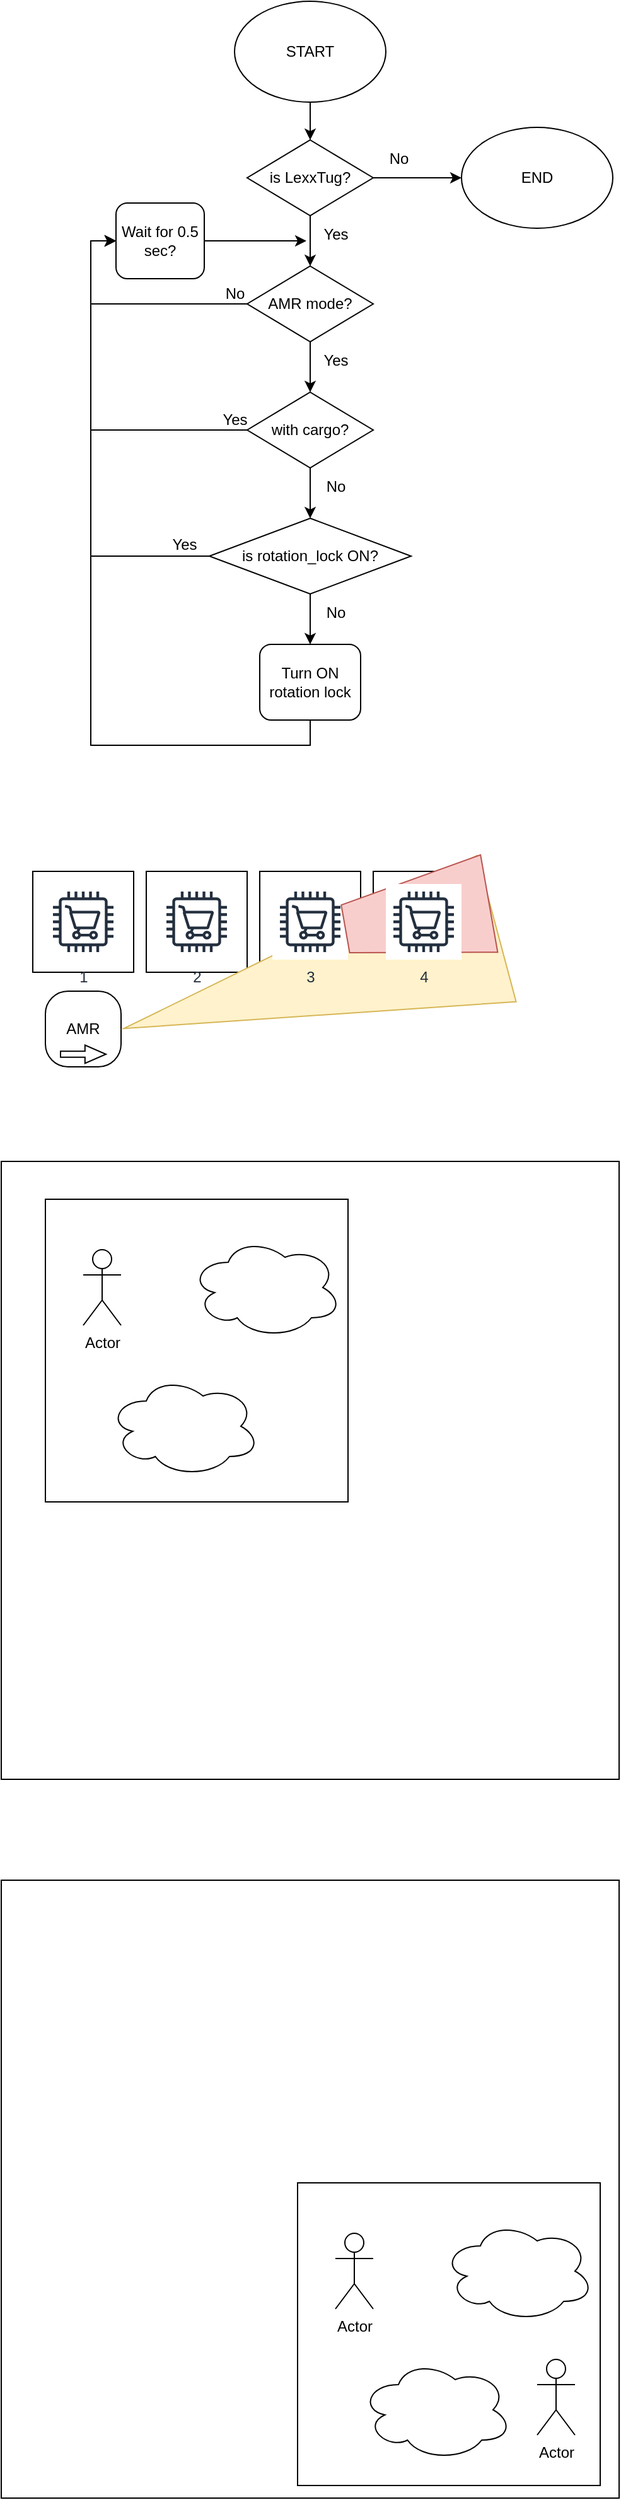 <mxfile version="24.5.2" type="github">
  <diagram name="Page-1" id="g0RmpGVzYt457HzAfOx5">
    <mxGraphModel dx="1364" dy="1979" grid="1" gridSize="10" guides="1" tooltips="1" connect="1" arrows="1" fold="1" page="1" pageScale="1" pageWidth="850" pageHeight="1100" math="0" shadow="0">
      <root>
        <mxCell id="0" />
        <mxCell id="1" parent="0" />
        <mxCell id="euXb0Mr9QbedLUkx5ALl-7" style="edgeStyle=orthogonalEdgeStyle;rounded=0;orthogonalLoop=1;jettySize=auto;html=1;exitX=0.5;exitY=1;exitDx=0;exitDy=0;entryX=0.5;entryY=0;entryDx=0;entryDy=0;" parent="1" source="euXb0Mr9QbedLUkx5ALl-2" target="euXb0Mr9QbedLUkx5ALl-3" edge="1">
          <mxGeometry relative="1" as="geometry" />
        </mxCell>
        <mxCell id="euXb0Mr9QbedLUkx5ALl-22" style="edgeStyle=orthogonalEdgeStyle;rounded=0;orthogonalLoop=1;jettySize=auto;html=1;exitX=1;exitY=0.5;exitDx=0;exitDy=0;" parent="1" source="euXb0Mr9QbedLUkx5ALl-2" target="euXb0Mr9QbedLUkx5ALl-21" edge="1">
          <mxGeometry relative="1" as="geometry" />
        </mxCell>
        <mxCell id="euXb0Mr9QbedLUkx5ALl-2" value="is LexxTug?" style="rhombus;whiteSpace=wrap;html=1;" parent="1" vertex="1">
          <mxGeometry x="350" y="100" width="100" height="60" as="geometry" />
        </mxCell>
        <mxCell id="euXb0Mr9QbedLUkx5ALl-8" style="edgeStyle=orthogonalEdgeStyle;rounded=0;orthogonalLoop=1;jettySize=auto;html=1;exitX=0.5;exitY=1;exitDx=0;exitDy=0;entryX=0.5;entryY=0;entryDx=0;entryDy=0;" parent="1" source="euXb0Mr9QbedLUkx5ALl-3" target="euXb0Mr9QbedLUkx5ALl-4" edge="1">
          <mxGeometry relative="1" as="geometry" />
        </mxCell>
        <mxCell id="euXb0Mr9QbedLUkx5ALl-26" style="edgeStyle=orthogonalEdgeStyle;rounded=0;orthogonalLoop=1;jettySize=auto;html=1;exitX=0;exitY=0.5;exitDx=0;exitDy=0;entryX=0;entryY=0.5;entryDx=0;entryDy=0;" parent="1" source="euXb0Mr9QbedLUkx5ALl-3" target="euXb0Mr9QbedLUkx5ALl-25" edge="1">
          <mxGeometry relative="1" as="geometry" />
        </mxCell>
        <mxCell id="euXb0Mr9QbedLUkx5ALl-3" value="AMR mode?" style="rhombus;whiteSpace=wrap;html=1;" parent="1" vertex="1">
          <mxGeometry x="350" y="200" width="100" height="60" as="geometry" />
        </mxCell>
        <mxCell id="euXb0Mr9QbedLUkx5ALl-9" style="edgeStyle=orthogonalEdgeStyle;rounded=0;orthogonalLoop=1;jettySize=auto;html=1;exitX=0.5;exitY=1;exitDx=0;exitDy=0;entryX=0.5;entryY=0;entryDx=0;entryDy=0;" parent="1" source="euXb0Mr9QbedLUkx5ALl-4" target="euXb0Mr9QbedLUkx5ALl-5" edge="1">
          <mxGeometry relative="1" as="geometry" />
        </mxCell>
        <mxCell id="euXb0Mr9QbedLUkx5ALl-29" style="edgeStyle=orthogonalEdgeStyle;rounded=0;orthogonalLoop=1;jettySize=auto;html=1;exitX=0;exitY=0.5;exitDx=0;exitDy=0;entryX=0;entryY=0.5;entryDx=0;entryDy=0;" parent="1" source="euXb0Mr9QbedLUkx5ALl-4" target="euXb0Mr9QbedLUkx5ALl-25" edge="1">
          <mxGeometry relative="1" as="geometry" />
        </mxCell>
        <mxCell id="euXb0Mr9QbedLUkx5ALl-4" value="with cargo?" style="rhombus;whiteSpace=wrap;html=1;" parent="1" vertex="1">
          <mxGeometry x="350" y="300" width="100" height="60" as="geometry" />
        </mxCell>
        <mxCell id="euXb0Mr9QbedLUkx5ALl-10" style="edgeStyle=orthogonalEdgeStyle;rounded=0;orthogonalLoop=1;jettySize=auto;html=1;exitX=0.5;exitY=1;exitDx=0;exitDy=0;entryX=0.5;entryY=0;entryDx=0;entryDy=0;" parent="1" source="euXb0Mr9QbedLUkx5ALl-5" target="euXb0Mr9QbedLUkx5ALl-6" edge="1">
          <mxGeometry relative="1" as="geometry" />
        </mxCell>
        <mxCell id="euXb0Mr9QbedLUkx5ALl-31" style="edgeStyle=orthogonalEdgeStyle;rounded=0;orthogonalLoop=1;jettySize=auto;html=1;exitX=0;exitY=0.5;exitDx=0;exitDy=0;entryX=0;entryY=0.5;entryDx=0;entryDy=0;" parent="1" source="euXb0Mr9QbedLUkx5ALl-5" target="euXb0Mr9QbedLUkx5ALl-25" edge="1">
          <mxGeometry relative="1" as="geometry" />
        </mxCell>
        <mxCell id="euXb0Mr9QbedLUkx5ALl-5" value="is rotation_lock ON?" style="rhombus;whiteSpace=wrap;html=1;" parent="1" vertex="1">
          <mxGeometry x="320" y="400" width="160" height="60" as="geometry" />
        </mxCell>
        <mxCell id="DzA-xFq_H1hwz9bmD_TL-2" style="edgeStyle=orthogonalEdgeStyle;rounded=0;orthogonalLoop=1;jettySize=auto;html=1;exitX=0.5;exitY=1;exitDx=0;exitDy=0;entryX=0;entryY=0.5;entryDx=0;entryDy=0;" parent="1" source="euXb0Mr9QbedLUkx5ALl-6" target="euXb0Mr9QbedLUkx5ALl-25" edge="1">
          <mxGeometry relative="1" as="geometry" />
        </mxCell>
        <mxCell id="euXb0Mr9QbedLUkx5ALl-6" value="Turn ON rotation lock" style="rounded=1;whiteSpace=wrap;html=1;" parent="1" vertex="1">
          <mxGeometry x="360" y="500" width="80" height="60" as="geometry" />
        </mxCell>
        <mxCell id="euXb0Mr9QbedLUkx5ALl-14" value="Yes" style="text;html=1;align=center;verticalAlign=middle;resizable=0;points=[];autosize=1;strokeColor=none;fillColor=none;" parent="1" vertex="1">
          <mxGeometry x="400" y="160" width="40" height="30" as="geometry" />
        </mxCell>
        <mxCell id="euXb0Mr9QbedLUkx5ALl-15" value="Yes" style="text;html=1;align=center;verticalAlign=middle;resizable=0;points=[];autosize=1;strokeColor=none;fillColor=none;" parent="1" vertex="1">
          <mxGeometry x="400" y="260" width="40" height="30" as="geometry" />
        </mxCell>
        <mxCell id="euXb0Mr9QbedLUkx5ALl-16" value="No" style="text;html=1;align=center;verticalAlign=middle;resizable=0;points=[];autosize=1;strokeColor=none;fillColor=none;" parent="1" vertex="1">
          <mxGeometry x="400" y="360" width="40" height="30" as="geometry" />
        </mxCell>
        <mxCell id="euXb0Mr9QbedLUkx5ALl-17" value="No" style="text;html=1;align=center;verticalAlign=middle;resizable=0;points=[];autosize=1;strokeColor=none;fillColor=none;" parent="1" vertex="1">
          <mxGeometry x="400" y="460" width="40" height="30" as="geometry" />
        </mxCell>
        <mxCell id="euXb0Mr9QbedLUkx5ALl-19" style="edgeStyle=orthogonalEdgeStyle;rounded=0;orthogonalLoop=1;jettySize=auto;html=1;exitX=0.5;exitY=1;exitDx=0;exitDy=0;entryX=0.5;entryY=0;entryDx=0;entryDy=0;" parent="1" source="euXb0Mr9QbedLUkx5ALl-18" target="euXb0Mr9QbedLUkx5ALl-2" edge="1">
          <mxGeometry relative="1" as="geometry" />
        </mxCell>
        <mxCell id="euXb0Mr9QbedLUkx5ALl-18" value="START" style="ellipse;whiteSpace=wrap;html=1;" parent="1" vertex="1">
          <mxGeometry x="340" y="-10" width="120" height="80" as="geometry" />
        </mxCell>
        <mxCell id="euXb0Mr9QbedLUkx5ALl-21" value="END" style="ellipse;whiteSpace=wrap;html=1;" parent="1" vertex="1">
          <mxGeometry x="520" y="90" width="120" height="80" as="geometry" />
        </mxCell>
        <mxCell id="euXb0Mr9QbedLUkx5ALl-23" value="No" style="text;html=1;align=center;verticalAlign=middle;resizable=0;points=[];autosize=1;strokeColor=none;fillColor=none;" parent="1" vertex="1">
          <mxGeometry x="450" y="100" width="40" height="30" as="geometry" />
        </mxCell>
        <mxCell id="euXb0Mr9QbedLUkx5ALl-25" value="Wait for 0.5 sec?" style="rounded=1;whiteSpace=wrap;html=1;" parent="1" vertex="1">
          <mxGeometry x="246" y="150" width="70" height="60" as="geometry" />
        </mxCell>
        <mxCell id="euXb0Mr9QbedLUkx5ALl-27" style="edgeStyle=orthogonalEdgeStyle;rounded=0;orthogonalLoop=1;jettySize=auto;html=1;exitX=1;exitY=0.5;exitDx=0;exitDy=0;entryX=-0.075;entryY=0.667;entryDx=0;entryDy=0;entryPerimeter=0;" parent="1" source="euXb0Mr9QbedLUkx5ALl-25" target="euXb0Mr9QbedLUkx5ALl-14" edge="1">
          <mxGeometry relative="1" as="geometry" />
        </mxCell>
        <mxCell id="euXb0Mr9QbedLUkx5ALl-28" value="No" style="text;html=1;align=center;verticalAlign=middle;resizable=0;points=[];autosize=1;strokeColor=none;fillColor=none;" parent="1" vertex="1">
          <mxGeometry x="320" y="207" width="40" height="30" as="geometry" />
        </mxCell>
        <mxCell id="euXb0Mr9QbedLUkx5ALl-30" value="Yes" style="text;html=1;align=center;verticalAlign=middle;resizable=0;points=[];autosize=1;strokeColor=none;fillColor=none;" parent="1" vertex="1">
          <mxGeometry x="320" y="307" width="40" height="30" as="geometry" />
        </mxCell>
        <mxCell id="tbyUri8a9nl8I9PIPJl9-1" value="AMR" style="whiteSpace=wrap;html=1;aspect=fixed;rounded=1;arcSize=30;" parent="1" vertex="1">
          <mxGeometry x="190" y="775" width="60" height="60" as="geometry" />
        </mxCell>
        <mxCell id="tbyUri8a9nl8I9PIPJl9-2" value="" style="whiteSpace=wrap;html=1;aspect=fixed;" parent="1" vertex="1">
          <mxGeometry x="180" y="680" width="80" height="80" as="geometry" />
        </mxCell>
        <mxCell id="tbyUri8a9nl8I9PIPJl9-3" value="" style="whiteSpace=wrap;html=1;aspect=fixed;" parent="1" vertex="1">
          <mxGeometry x="270" y="680" width="80" height="80" as="geometry" />
        </mxCell>
        <mxCell id="tbyUri8a9nl8I9PIPJl9-4" value="" style="whiteSpace=wrap;html=1;aspect=fixed;" parent="1" vertex="1">
          <mxGeometry x="360" y="680" width="80" height="80" as="geometry" />
        </mxCell>
        <mxCell id="tbyUri8a9nl8I9PIPJl9-5" value="" style="whiteSpace=wrap;html=1;aspect=fixed;" parent="1" vertex="1">
          <mxGeometry x="450" y="680" width="80" height="80" as="geometry" />
        </mxCell>
        <mxCell id="tbyUri8a9nl8I9PIPJl9-6" value="" style="triangle;whiteSpace=wrap;html=1;rotation=-195;fillColor=#fff2cc;strokeColor=#d6b656;" parent="1" vertex="1">
          <mxGeometry x="247" y="705" width="306" height="120" as="geometry" />
        </mxCell>
        <mxCell id="tbyUri8a9nl8I9PIPJl9-8" value="2" style="sketch=0;outlineConnect=0;fontColor=#232F3E;gradientColor=none;strokeColor=#232F3E;fillColor=#ffffff;dashed=0;verticalLabelPosition=bottom;verticalAlign=top;align=center;html=1;fontSize=12;fontStyle=0;aspect=fixed;shape=mxgraph.aws4.resourceIcon;resIcon=mxgraph.aws4.cart;" parent="1" vertex="1">
          <mxGeometry x="280" y="690" width="60" height="60" as="geometry" />
        </mxCell>
        <mxCell id="tbyUri8a9nl8I9PIPJl9-9" value="3" style="sketch=0;outlineConnect=0;fontColor=#232F3E;gradientColor=none;strokeColor=#232F3E;fillColor=#ffffff;dashed=0;verticalLabelPosition=bottom;verticalAlign=top;align=center;html=1;fontSize=12;fontStyle=0;aspect=fixed;shape=mxgraph.aws4.resourceIcon;resIcon=mxgraph.aws4.cart;" parent="1" vertex="1">
          <mxGeometry x="370" y="690" width="60" height="60" as="geometry" />
        </mxCell>
        <mxCell id="tbyUri8a9nl8I9PIPJl9-15" value="" style="shape=trapezoid;perimeter=trapezoidPerimeter;whiteSpace=wrap;html=1;fixedSize=1;fillColor=#f8cecc;strokeColor=#b85450;rotation=-100;" parent="1" vertex="1">
          <mxGeometry x="445.73" y="657.7" width="78.41" height="115.69" as="geometry" />
        </mxCell>
        <mxCell id="tbyUri8a9nl8I9PIPJl9-10" value="4" style="sketch=0;outlineConnect=0;fontColor=#232F3E;gradientColor=none;strokeColor=#232F3E;fillColor=#ffffff;dashed=0;verticalLabelPosition=bottom;verticalAlign=top;align=center;html=1;fontSize=12;fontStyle=0;aspect=fixed;shape=mxgraph.aws4.resourceIcon;resIcon=mxgraph.aws4.cart;" parent="1" vertex="1">
          <mxGeometry x="460" y="690" width="60" height="60" as="geometry" />
        </mxCell>
        <mxCell id="tbyUri8a9nl8I9PIPJl9-11" value="1" style="sketch=0;outlineConnect=0;fontColor=#232F3E;gradientColor=none;strokeColor=#232F3E;fillColor=#ffffff;dashed=0;verticalLabelPosition=bottom;verticalAlign=top;align=center;html=1;fontSize=12;fontStyle=0;aspect=fixed;shape=mxgraph.aws4.resourceIcon;resIcon=mxgraph.aws4.cart;" parent="1" vertex="1">
          <mxGeometry x="190" y="690" width="60" height="60" as="geometry" />
        </mxCell>
        <mxCell id="tbyUri8a9nl8I9PIPJl9-16" value="" style="shape=flexArrow;endArrow=classic;html=1;rounded=0;endWidth=8.796;endSize=5.197;width=4.63;" parent="1" edge="1">
          <mxGeometry width="50" height="50" relative="1" as="geometry">
            <mxPoint x="201.5" y="825" as="sourcePoint" />
            <mxPoint x="238.5" y="825" as="targetPoint" />
          </mxGeometry>
        </mxCell>
        <mxCell id="DzA-xFq_H1hwz9bmD_TL-1" value="Yes" style="text;html=1;align=center;verticalAlign=middle;resizable=0;points=[];autosize=1;strokeColor=none;fillColor=none;" parent="1" vertex="1">
          <mxGeometry x="280" y="406" width="40" height="30" as="geometry" />
        </mxCell>
        <mxCell id="ZaQrbaOWs37fuYb0X6Kt-1" value="" style="whiteSpace=wrap;html=1;aspect=fixed;" parent="1" vertex="1">
          <mxGeometry x="155" y="910" width="490" height="490" as="geometry" />
        </mxCell>
        <mxCell id="ZaQrbaOWs37fuYb0X6Kt-2" value="Actor" style="shape=umlActor;verticalLabelPosition=bottom;verticalAlign=top;html=1;outlineConnect=0;" parent="1" vertex="1">
          <mxGeometry x="220" y="980" width="30" height="60" as="geometry" />
        </mxCell>
        <mxCell id="ZaQrbaOWs37fuYb0X6Kt-3" value="" style="ellipse;shape=cloud;whiteSpace=wrap;html=1;" parent="1" vertex="1">
          <mxGeometry x="305" y="970" width="120" height="80" as="geometry" />
        </mxCell>
        <mxCell id="ZaQrbaOWs37fuYb0X6Kt-4" value="" style="ellipse;shape=cloud;whiteSpace=wrap;html=1;" parent="1" vertex="1">
          <mxGeometry x="240" y="1080" width="120" height="80" as="geometry" />
        </mxCell>
        <mxCell id="ZaQrbaOWs37fuYb0X6Kt-5" value="" style="whiteSpace=wrap;html=1;aspect=fixed;" parent="1" vertex="1">
          <mxGeometry x="155" y="1480" width="490" height="490" as="geometry" />
        </mxCell>
        <mxCell id="ZaQrbaOWs37fuYb0X6Kt-6" value="Actor" style="shape=umlActor;verticalLabelPosition=bottom;verticalAlign=top;html=1;outlineConnect=0;" parent="1" vertex="1">
          <mxGeometry x="420" y="1760" width="30" height="60" as="geometry" />
        </mxCell>
        <mxCell id="ZaQrbaOWs37fuYb0X6Kt-7" value="" style="ellipse;shape=cloud;whiteSpace=wrap;html=1;" parent="1" vertex="1">
          <mxGeometry x="505" y="1750" width="120" height="80" as="geometry" />
        </mxCell>
        <mxCell id="ZaQrbaOWs37fuYb0X6Kt-8" value="" style="ellipse;shape=cloud;whiteSpace=wrap;html=1;" parent="1" vertex="1">
          <mxGeometry x="440" y="1860" width="120" height="80" as="geometry" />
        </mxCell>
        <mxCell id="ZaQrbaOWs37fuYb0X6Kt-9" value="Actor" style="shape=umlActor;verticalLabelPosition=bottom;verticalAlign=top;html=1;outlineConnect=0;" parent="1" vertex="1">
          <mxGeometry x="580" y="1860" width="30" height="60" as="geometry" />
        </mxCell>
        <mxCell id="OIqNWJI8csxw_IDCRj61-1" value="" style="whiteSpace=wrap;html=1;aspect=fixed;fillColor=none;" vertex="1" parent="1">
          <mxGeometry x="390" y="1720" width="240" height="240" as="geometry" />
        </mxCell>
        <mxCell id="OIqNWJI8csxw_IDCRj61-2" value="" style="whiteSpace=wrap;html=1;aspect=fixed;fillColor=none;" vertex="1" parent="1">
          <mxGeometry x="190" y="940" width="240" height="240" as="geometry" />
        </mxCell>
      </root>
    </mxGraphModel>
  </diagram>
</mxfile>
